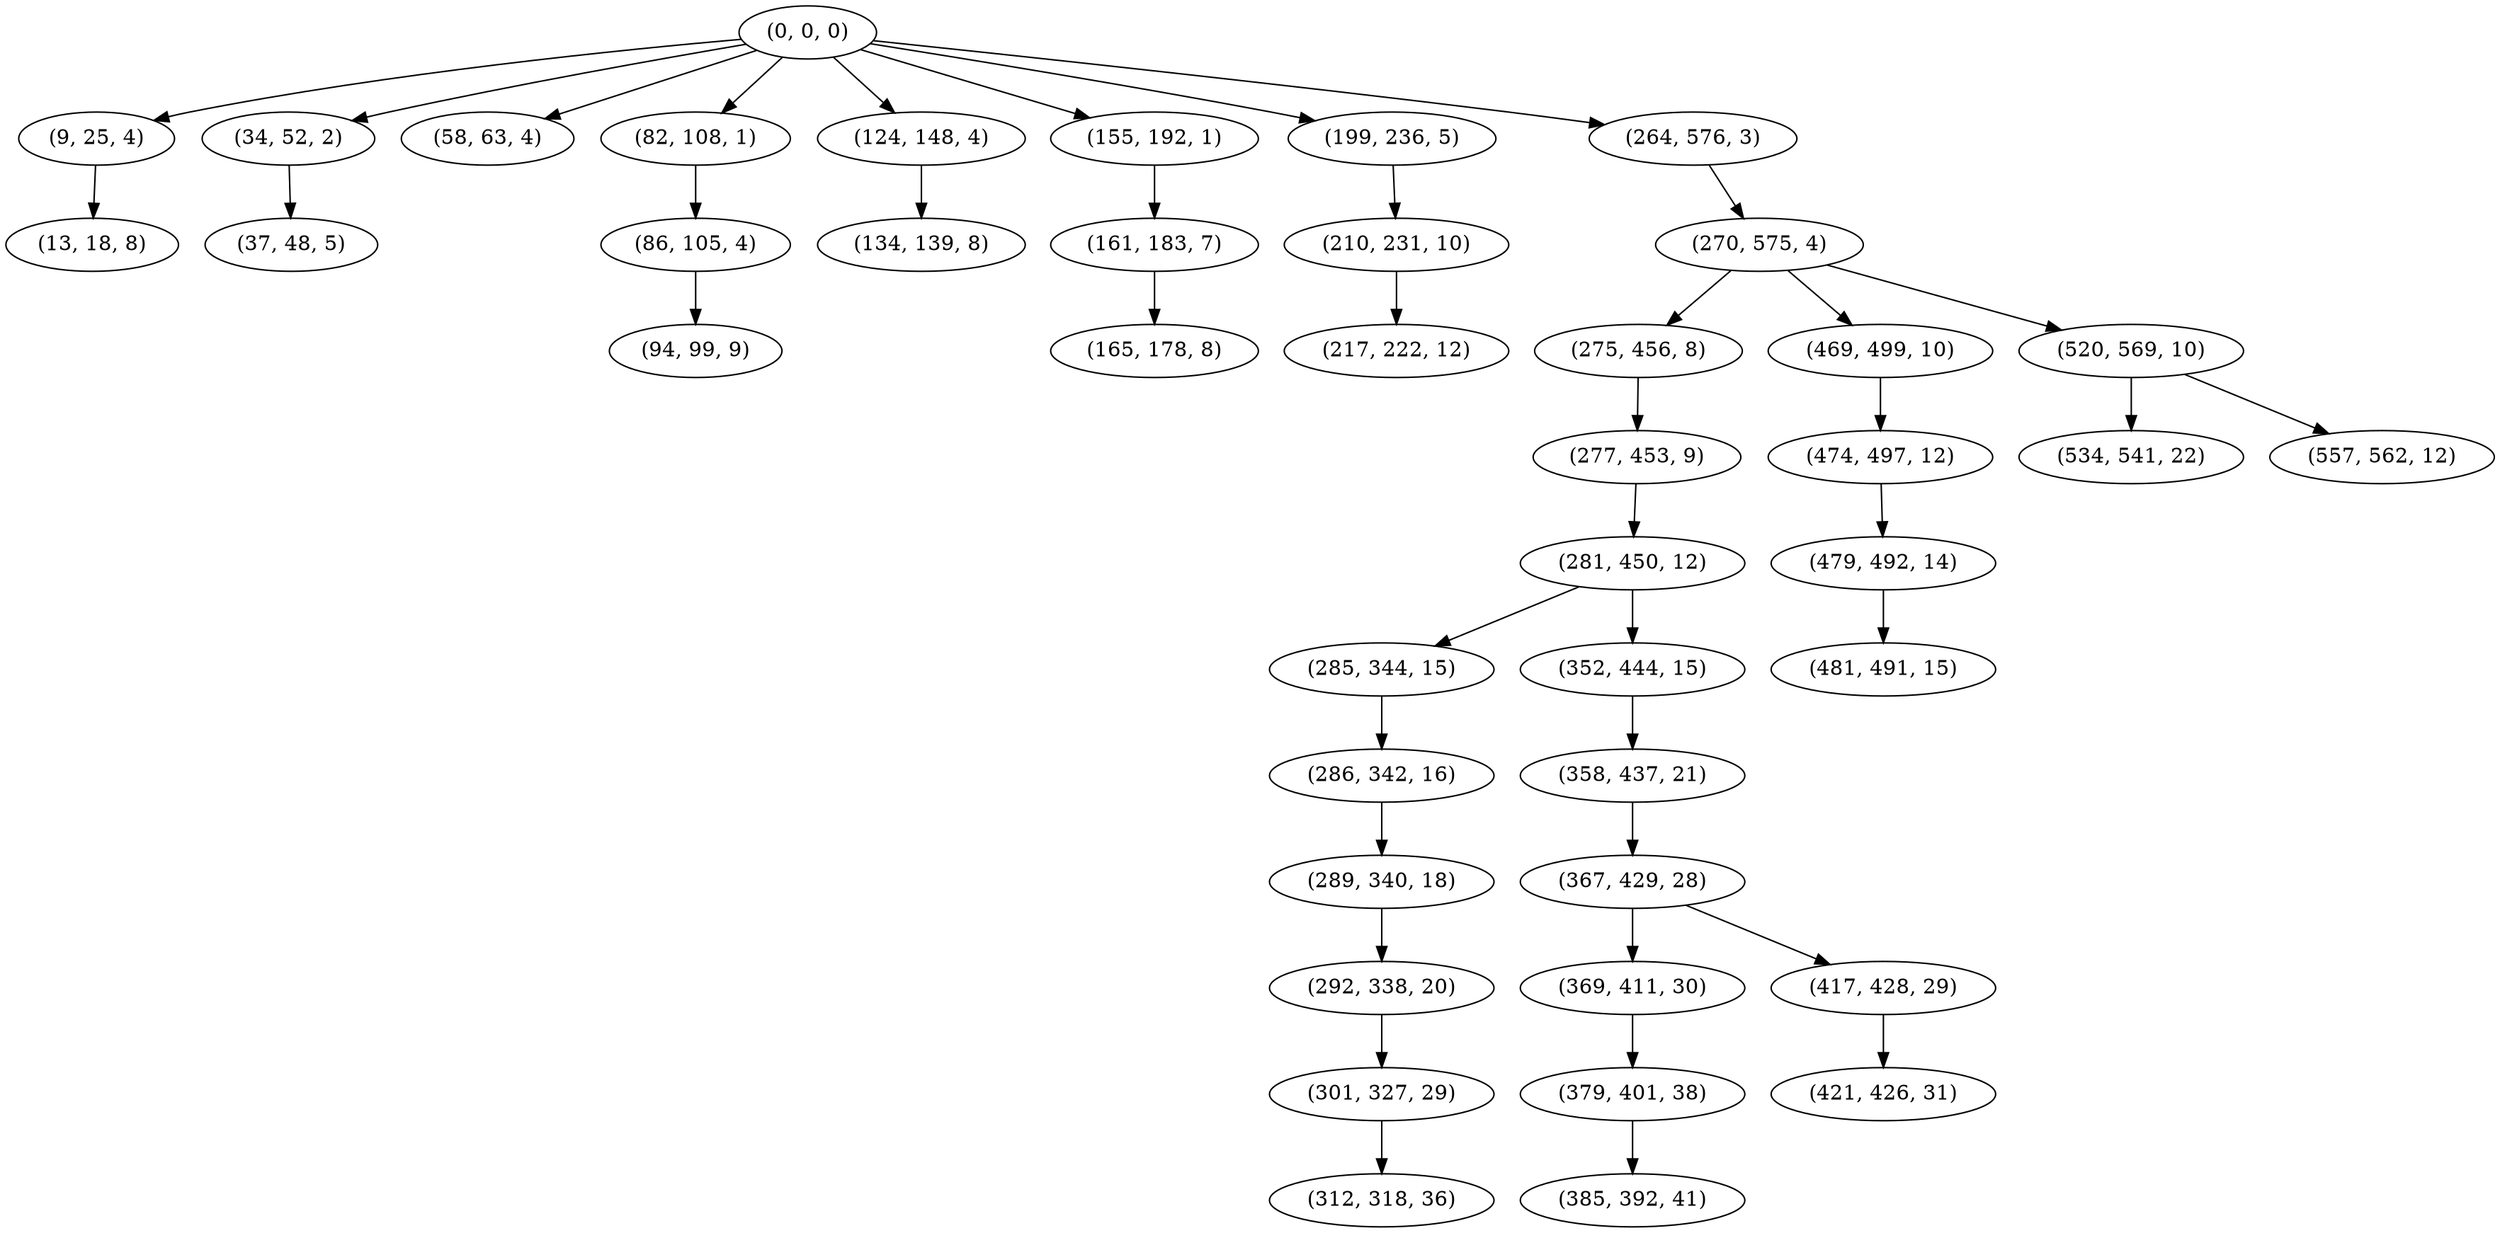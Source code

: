 digraph tree {
    "(0, 0, 0)";
    "(9, 25, 4)";
    "(13, 18, 8)";
    "(34, 52, 2)";
    "(37, 48, 5)";
    "(58, 63, 4)";
    "(82, 108, 1)";
    "(86, 105, 4)";
    "(94, 99, 9)";
    "(124, 148, 4)";
    "(134, 139, 8)";
    "(155, 192, 1)";
    "(161, 183, 7)";
    "(165, 178, 8)";
    "(199, 236, 5)";
    "(210, 231, 10)";
    "(217, 222, 12)";
    "(264, 576, 3)";
    "(270, 575, 4)";
    "(275, 456, 8)";
    "(277, 453, 9)";
    "(281, 450, 12)";
    "(285, 344, 15)";
    "(286, 342, 16)";
    "(289, 340, 18)";
    "(292, 338, 20)";
    "(301, 327, 29)";
    "(312, 318, 36)";
    "(352, 444, 15)";
    "(358, 437, 21)";
    "(367, 429, 28)";
    "(369, 411, 30)";
    "(379, 401, 38)";
    "(385, 392, 41)";
    "(417, 428, 29)";
    "(421, 426, 31)";
    "(469, 499, 10)";
    "(474, 497, 12)";
    "(479, 492, 14)";
    "(481, 491, 15)";
    "(520, 569, 10)";
    "(534, 541, 22)";
    "(557, 562, 12)";
    "(0, 0, 0)" -> "(9, 25, 4)";
    "(0, 0, 0)" -> "(34, 52, 2)";
    "(0, 0, 0)" -> "(58, 63, 4)";
    "(0, 0, 0)" -> "(82, 108, 1)";
    "(0, 0, 0)" -> "(124, 148, 4)";
    "(0, 0, 0)" -> "(155, 192, 1)";
    "(0, 0, 0)" -> "(199, 236, 5)";
    "(0, 0, 0)" -> "(264, 576, 3)";
    "(9, 25, 4)" -> "(13, 18, 8)";
    "(34, 52, 2)" -> "(37, 48, 5)";
    "(82, 108, 1)" -> "(86, 105, 4)";
    "(86, 105, 4)" -> "(94, 99, 9)";
    "(124, 148, 4)" -> "(134, 139, 8)";
    "(155, 192, 1)" -> "(161, 183, 7)";
    "(161, 183, 7)" -> "(165, 178, 8)";
    "(199, 236, 5)" -> "(210, 231, 10)";
    "(210, 231, 10)" -> "(217, 222, 12)";
    "(264, 576, 3)" -> "(270, 575, 4)";
    "(270, 575, 4)" -> "(275, 456, 8)";
    "(270, 575, 4)" -> "(469, 499, 10)";
    "(270, 575, 4)" -> "(520, 569, 10)";
    "(275, 456, 8)" -> "(277, 453, 9)";
    "(277, 453, 9)" -> "(281, 450, 12)";
    "(281, 450, 12)" -> "(285, 344, 15)";
    "(281, 450, 12)" -> "(352, 444, 15)";
    "(285, 344, 15)" -> "(286, 342, 16)";
    "(286, 342, 16)" -> "(289, 340, 18)";
    "(289, 340, 18)" -> "(292, 338, 20)";
    "(292, 338, 20)" -> "(301, 327, 29)";
    "(301, 327, 29)" -> "(312, 318, 36)";
    "(352, 444, 15)" -> "(358, 437, 21)";
    "(358, 437, 21)" -> "(367, 429, 28)";
    "(367, 429, 28)" -> "(369, 411, 30)";
    "(367, 429, 28)" -> "(417, 428, 29)";
    "(369, 411, 30)" -> "(379, 401, 38)";
    "(379, 401, 38)" -> "(385, 392, 41)";
    "(417, 428, 29)" -> "(421, 426, 31)";
    "(469, 499, 10)" -> "(474, 497, 12)";
    "(474, 497, 12)" -> "(479, 492, 14)";
    "(479, 492, 14)" -> "(481, 491, 15)";
    "(520, 569, 10)" -> "(534, 541, 22)";
    "(520, 569, 10)" -> "(557, 562, 12)";
}
